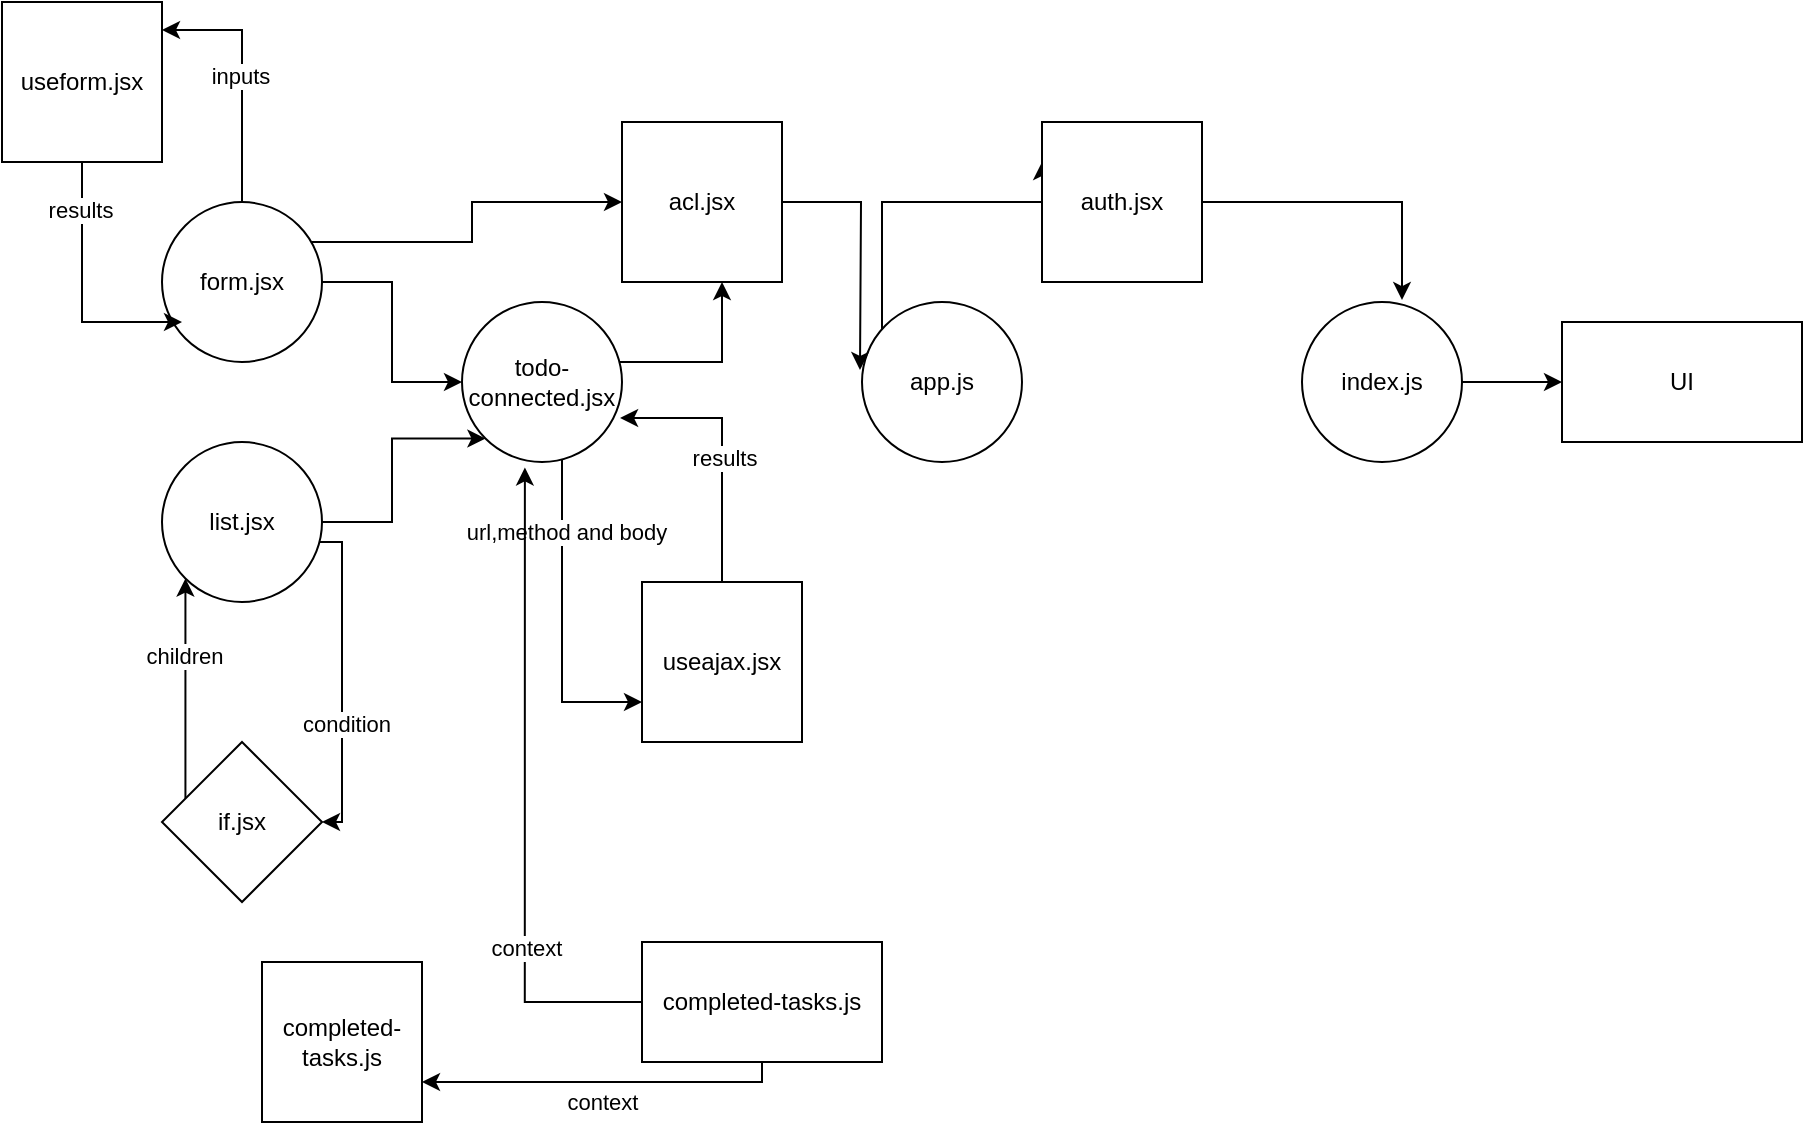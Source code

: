 <mxfile version="14.8.2" type="github">
  <diagram id="JS8aMH_mK2cZ-2c36uuN" name="Page-1">
    <mxGraphModel dx="2272" dy="745" grid="1" gridSize="10" guides="1" tooltips="1" connect="1" arrows="1" fold="1" page="1" pageScale="1" pageWidth="850" pageHeight="1100" math="0" shadow="0">
      <root>
        <mxCell id="0" />
        <mxCell id="1" parent="0" />
        <mxCell id="j0ju8uMQ2UB-qor5FmlF-4" style="edgeStyle=orthogonalEdgeStyle;rounded=0;orthogonalLoop=1;jettySize=auto;html=1;exitX=1;exitY=0.5;exitDx=0;exitDy=0;" parent="1" source="j0ju8uMQ2UB-qor5FmlF-1" target="j0ju8uMQ2UB-qor5FmlF-3" edge="1">
          <mxGeometry relative="1" as="geometry" />
        </mxCell>
        <mxCell id="rif6yRt2SpfoZcCBtPzw-4" style="edgeStyle=orthogonalEdgeStyle;rounded=0;orthogonalLoop=1;jettySize=auto;html=1;entryX=1;entryY=0.175;entryDx=0;entryDy=0;entryPerimeter=0;" parent="1" source="j0ju8uMQ2UB-qor5FmlF-1" target="rif6yRt2SpfoZcCBtPzw-1" edge="1">
          <mxGeometry relative="1" as="geometry" />
        </mxCell>
        <mxCell id="rif6yRt2SpfoZcCBtPzw-5" value="inputs" style="edgeLabel;html=1;align=center;verticalAlign=middle;resizable=0;points=[];" parent="rif6yRt2SpfoZcCBtPzw-4" vertex="1" connectable="0">
          <mxGeometry y="1" relative="1" as="geometry">
            <mxPoint as="offset" />
          </mxGeometry>
        </mxCell>
        <mxCell id="RaOKCPUGGFm4VTWLXaCS-9" style="edgeStyle=orthogonalEdgeStyle;rounded=0;orthogonalLoop=1;jettySize=auto;html=1;" edge="1" parent="1" source="j0ju8uMQ2UB-qor5FmlF-1" target="RaOKCPUGGFm4VTWLXaCS-5">
          <mxGeometry relative="1" as="geometry">
            <Array as="points">
              <mxPoint x="165" y="150" />
              <mxPoint x="165" y="130" />
            </Array>
          </mxGeometry>
        </mxCell>
        <mxCell id="j0ju8uMQ2UB-qor5FmlF-1" value="form.jsx" style="ellipse;whiteSpace=wrap;html=1;aspect=fixed;" parent="1" vertex="1">
          <mxGeometry x="10" y="130" width="80" height="80" as="geometry" />
        </mxCell>
        <mxCell id="j0ju8uMQ2UB-qor5FmlF-5" style="edgeStyle=orthogonalEdgeStyle;rounded=0;orthogonalLoop=1;jettySize=auto;html=1;entryX=0;entryY=1;entryDx=0;entryDy=0;" parent="1" source="j0ju8uMQ2UB-qor5FmlF-2" target="j0ju8uMQ2UB-qor5FmlF-3" edge="1">
          <mxGeometry relative="1" as="geometry" />
        </mxCell>
        <mxCell id="j0ju8uMQ2UB-qor5FmlF-8" style="edgeStyle=orthogonalEdgeStyle;rounded=0;orthogonalLoop=1;jettySize=auto;html=1;" parent="1" source="j0ju8uMQ2UB-qor5FmlF-2" target="j0ju8uMQ2UB-qor5FmlF-6" edge="1">
          <mxGeometry relative="1" as="geometry">
            <Array as="points">
              <mxPoint x="100" y="300" />
              <mxPoint x="100" y="440" />
            </Array>
          </mxGeometry>
        </mxCell>
        <mxCell id="j0ju8uMQ2UB-qor5FmlF-11" value="condition" style="edgeLabel;html=1;align=center;verticalAlign=middle;resizable=0;points=[];" parent="j0ju8uMQ2UB-qor5FmlF-8" vertex="1" connectable="0">
          <mxGeometry x="0.274" y="2" relative="1" as="geometry">
            <mxPoint as="offset" />
          </mxGeometry>
        </mxCell>
        <mxCell id="j0ju8uMQ2UB-qor5FmlF-2" value="list.jsx" style="ellipse;whiteSpace=wrap;html=1;aspect=fixed;" parent="1" vertex="1">
          <mxGeometry x="10" y="250" width="80" height="80" as="geometry" />
        </mxCell>
        <mxCell id="rif6yRt2SpfoZcCBtPzw-8" style="edgeStyle=orthogonalEdgeStyle;rounded=0;orthogonalLoop=1;jettySize=auto;html=1;entryX=0;entryY=0.75;entryDx=0;entryDy=0;" parent="1" source="j0ju8uMQ2UB-qor5FmlF-3" target="rif6yRt2SpfoZcCBtPzw-7" edge="1">
          <mxGeometry relative="1" as="geometry">
            <Array as="points">
              <mxPoint x="210" y="380" />
            </Array>
          </mxGeometry>
        </mxCell>
        <mxCell id="rif6yRt2SpfoZcCBtPzw-10" value="url,method and body" style="edgeLabel;html=1;align=center;verticalAlign=middle;resizable=0;points=[];" parent="rif6yRt2SpfoZcCBtPzw-8" vertex="1" connectable="0">
          <mxGeometry x="-0.55" y="2" relative="1" as="geometry">
            <mxPoint as="offset" />
          </mxGeometry>
        </mxCell>
        <mxCell id="RaOKCPUGGFm4VTWLXaCS-10" style="edgeStyle=orthogonalEdgeStyle;rounded=0;orthogonalLoop=1;jettySize=auto;html=1;" edge="1" parent="1" source="j0ju8uMQ2UB-qor5FmlF-3">
          <mxGeometry relative="1" as="geometry">
            <mxPoint x="290" y="170" as="targetPoint" />
            <Array as="points">
              <mxPoint x="290" y="210" />
            </Array>
          </mxGeometry>
        </mxCell>
        <mxCell id="j0ju8uMQ2UB-qor5FmlF-3" value="todo-connected.jsx" style="ellipse;whiteSpace=wrap;html=1;aspect=fixed;" parent="1" vertex="1">
          <mxGeometry x="160" y="180" width="80" height="80" as="geometry" />
        </mxCell>
        <mxCell id="j0ju8uMQ2UB-qor5FmlF-9" style="edgeStyle=orthogonalEdgeStyle;rounded=0;orthogonalLoop=1;jettySize=auto;html=1;entryX=0;entryY=1;entryDx=0;entryDy=0;" parent="1" source="j0ju8uMQ2UB-qor5FmlF-6" target="j0ju8uMQ2UB-qor5FmlF-2" edge="1">
          <mxGeometry relative="1" as="geometry">
            <Array as="points">
              <mxPoint x="22" y="440" />
            </Array>
          </mxGeometry>
        </mxCell>
        <mxCell id="j0ju8uMQ2UB-qor5FmlF-12" value="children" style="edgeLabel;html=1;align=center;verticalAlign=middle;resizable=0;points=[];" parent="j0ju8uMQ2UB-qor5FmlF-9" vertex="1" connectable="0">
          <mxGeometry x="0.303" y="1" relative="1" as="geometry">
            <mxPoint as="offset" />
          </mxGeometry>
        </mxCell>
        <mxCell id="j0ju8uMQ2UB-qor5FmlF-6" value="if.jsx" style="rhombus;whiteSpace=wrap;html=1;" parent="1" vertex="1">
          <mxGeometry x="10" y="400" width="80" height="80" as="geometry" />
        </mxCell>
        <mxCell id="RaOKCPUGGFm4VTWLXaCS-3" style="edgeStyle=orthogonalEdgeStyle;rounded=0;orthogonalLoop=1;jettySize=auto;html=1;entryX=0;entryY=0.25;entryDx=0;entryDy=0;" edge="1" parent="1" source="j0ju8uMQ2UB-qor5FmlF-13" target="RaOKCPUGGFm4VTWLXaCS-2">
          <mxGeometry relative="1" as="geometry">
            <Array as="points">
              <mxPoint x="370" y="130" />
              <mxPoint x="450" y="130" />
            </Array>
          </mxGeometry>
        </mxCell>
        <mxCell id="j0ju8uMQ2UB-qor5FmlF-13" value="app.js" style="ellipse;whiteSpace=wrap;html=1;aspect=fixed;" parent="1" vertex="1">
          <mxGeometry x="360" y="180" width="80" height="80" as="geometry" />
        </mxCell>
        <mxCell id="j0ju8uMQ2UB-qor5FmlF-18" value="" style="edgeStyle=orthogonalEdgeStyle;rounded=0;orthogonalLoop=1;jettySize=auto;html=1;" parent="1" source="j0ju8uMQ2UB-qor5FmlF-16" target="j0ju8uMQ2UB-qor5FmlF-17" edge="1">
          <mxGeometry relative="1" as="geometry" />
        </mxCell>
        <mxCell id="j0ju8uMQ2UB-qor5FmlF-16" value="index.js" style="ellipse;whiteSpace=wrap;html=1;aspect=fixed;" parent="1" vertex="1">
          <mxGeometry x="580" y="180" width="80" height="80" as="geometry" />
        </mxCell>
        <mxCell id="j0ju8uMQ2UB-qor5FmlF-17" value="UI" style="whiteSpace=wrap;html=1;" parent="1" vertex="1">
          <mxGeometry x="710" y="190" width="120" height="60" as="geometry" />
        </mxCell>
        <mxCell id="rif6yRt2SpfoZcCBtPzw-2" style="edgeStyle=orthogonalEdgeStyle;rounded=0;orthogonalLoop=1;jettySize=auto;html=1;" parent="1" source="rif6yRt2SpfoZcCBtPzw-1" edge="1">
          <mxGeometry relative="1" as="geometry">
            <mxPoint x="20" y="190" as="targetPoint" />
            <Array as="points">
              <mxPoint x="-30" y="190" />
            </Array>
          </mxGeometry>
        </mxCell>
        <mxCell id="rif6yRt2SpfoZcCBtPzw-6" value="results" style="edgeLabel;html=1;align=center;verticalAlign=middle;resizable=0;points=[];" parent="rif6yRt2SpfoZcCBtPzw-2" vertex="1" connectable="0">
          <mxGeometry x="-0.633" y="-1" relative="1" as="geometry">
            <mxPoint as="offset" />
          </mxGeometry>
        </mxCell>
        <mxCell id="rif6yRt2SpfoZcCBtPzw-1" value="useform.jsx" style="whiteSpace=wrap;html=1;aspect=fixed;" parent="1" vertex="1">
          <mxGeometry x="-70" y="30" width="80" height="80" as="geometry" />
        </mxCell>
        <mxCell id="rif6yRt2SpfoZcCBtPzw-9" style="edgeStyle=orthogonalEdgeStyle;rounded=0;orthogonalLoop=1;jettySize=auto;html=1;entryX=0.988;entryY=0.725;entryDx=0;entryDy=0;entryPerimeter=0;" parent="1" source="rif6yRt2SpfoZcCBtPzw-7" target="j0ju8uMQ2UB-qor5FmlF-3" edge="1">
          <mxGeometry relative="1" as="geometry">
            <Array as="points">
              <mxPoint x="290" y="238" />
            </Array>
          </mxGeometry>
        </mxCell>
        <mxCell id="rif6yRt2SpfoZcCBtPzw-11" value="results" style="edgeLabel;html=1;align=center;verticalAlign=middle;resizable=0;points=[];" parent="rif6yRt2SpfoZcCBtPzw-9" vertex="1" connectable="0">
          <mxGeometry x="-0.067" y="-1" relative="1" as="geometry">
            <mxPoint as="offset" />
          </mxGeometry>
        </mxCell>
        <mxCell id="rif6yRt2SpfoZcCBtPzw-7" value="useajax.jsx" style="whiteSpace=wrap;html=1;aspect=fixed;" parent="1" vertex="1">
          <mxGeometry x="250" y="320" width="80" height="80" as="geometry" />
        </mxCell>
        <mxCell id="5nL_4dvoQoFGyGG9r28G-2" style="edgeStyle=orthogonalEdgeStyle;rounded=0;orthogonalLoop=1;jettySize=auto;html=1;entryX=0.393;entryY=1.034;entryDx=0;entryDy=0;entryPerimeter=0;" parent="1" source="5nL_4dvoQoFGyGG9r28G-1" target="j0ju8uMQ2UB-qor5FmlF-3" edge="1">
          <mxGeometry relative="1" as="geometry" />
        </mxCell>
        <mxCell id="5nL_4dvoQoFGyGG9r28G-3" value="context" style="edgeLabel;html=1;align=center;verticalAlign=middle;resizable=0;points=[];" parent="5nL_4dvoQoFGyGG9r28G-2" vertex="1" connectable="0">
          <mxGeometry x="-0.473" relative="1" as="geometry">
            <mxPoint as="offset" />
          </mxGeometry>
        </mxCell>
        <mxCell id="5nL_4dvoQoFGyGG9r28G-5" style="edgeStyle=orthogonalEdgeStyle;rounded=0;orthogonalLoop=1;jettySize=auto;html=1;" parent="1" source="5nL_4dvoQoFGyGG9r28G-1" edge="1">
          <mxGeometry relative="1" as="geometry">
            <mxPoint x="140" y="570" as="targetPoint" />
            <Array as="points">
              <mxPoint x="310" y="570" />
            </Array>
          </mxGeometry>
        </mxCell>
        <mxCell id="5nL_4dvoQoFGyGG9r28G-6" value="context" style="edgeLabel;html=1;align=center;verticalAlign=middle;resizable=0;points=[];" parent="5nL_4dvoQoFGyGG9r28G-5" vertex="1" connectable="0">
          <mxGeometry x="-0.405" relative="1" as="geometry">
            <mxPoint x="-37" y="10" as="offset" />
          </mxGeometry>
        </mxCell>
        <mxCell id="5nL_4dvoQoFGyGG9r28G-1" value="completed-tasks.js" style="rounded=0;whiteSpace=wrap;html=1;" parent="1" vertex="1">
          <mxGeometry x="250" y="500" width="120" height="60" as="geometry" />
        </mxCell>
        <UserObject label="completed-tasks.js" link="completed-tasks.js" id="5nL_4dvoQoFGyGG9r28G-4">
          <mxCell style="whiteSpace=wrap;html=1;aspect=fixed;" parent="1" vertex="1">
            <mxGeometry x="60" y="510" width="80" height="80" as="geometry" />
          </mxCell>
        </UserObject>
        <mxCell id="RaOKCPUGGFm4VTWLXaCS-4" style="edgeStyle=orthogonalEdgeStyle;rounded=0;orthogonalLoop=1;jettySize=auto;html=1;entryX=0.625;entryY=-0.012;entryDx=0;entryDy=0;entryPerimeter=0;" edge="1" parent="1" source="RaOKCPUGGFm4VTWLXaCS-2" target="j0ju8uMQ2UB-qor5FmlF-16">
          <mxGeometry relative="1" as="geometry" />
        </mxCell>
        <mxCell id="RaOKCPUGGFm4VTWLXaCS-2" value="auth.jsx" style="whiteSpace=wrap;html=1;aspect=fixed;" vertex="1" parent="1">
          <mxGeometry x="450" y="90" width="80" height="80" as="geometry" />
        </mxCell>
        <mxCell id="RaOKCPUGGFm4VTWLXaCS-11" style="edgeStyle=orthogonalEdgeStyle;rounded=0;orthogonalLoop=1;jettySize=auto;html=1;" edge="1" parent="1" source="RaOKCPUGGFm4VTWLXaCS-5">
          <mxGeometry relative="1" as="geometry">
            <mxPoint x="359" y="214" as="targetPoint" />
          </mxGeometry>
        </mxCell>
        <mxCell id="RaOKCPUGGFm4VTWLXaCS-5" value="acl.jsx" style="whiteSpace=wrap;html=1;aspect=fixed;" vertex="1" parent="1">
          <mxGeometry x="240" y="90" width="80" height="80" as="geometry" />
        </mxCell>
      </root>
    </mxGraphModel>
  </diagram>
</mxfile>
